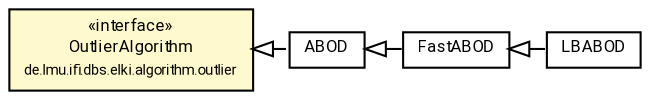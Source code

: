 #!/usr/local/bin/dot
#
# Class diagram 
# Generated by UMLGraph version R5_7_2-60-g0e99a6 (http://www.spinellis.gr/umlgraph/)
#

digraph G {
	graph [fontnames="svg"]
	edge [fontname="Roboto",fontsize=7,labelfontname="Roboto",labelfontsize=7,color="black"];
	node [fontname="Roboto",fontcolor="black",fontsize=8,shape=plaintext,margin=0,width=0,height=0];
	nodesep=0.15;
	ranksep=0.25;
	rankdir=LR;
	// de.lmu.ifi.dbs.elki.algorithm.outlier.anglebased.LBABOD<V extends de.lmu.ifi.dbs.elki.data.NumberVector>
	c766993 [label=<<table title="de.lmu.ifi.dbs.elki.algorithm.outlier.anglebased.LBABOD" border="0" cellborder="1" cellspacing="0" cellpadding="2" href="LBABOD.html" target="_parent">
		<tr><td><table border="0" cellspacing="0" cellpadding="1">
		<tr><td align="center" balign="center"> <font face="Roboto">LBABOD</font> </td></tr>
		</table></td></tr>
		</table>>, URL="LBABOD.html"];
	// de.lmu.ifi.dbs.elki.algorithm.outlier.anglebased.FastABOD<V extends de.lmu.ifi.dbs.elki.data.NumberVector>
	c766995 [label=<<table title="de.lmu.ifi.dbs.elki.algorithm.outlier.anglebased.FastABOD" border="0" cellborder="1" cellspacing="0" cellpadding="2" href="FastABOD.html" target="_parent">
		<tr><td><table border="0" cellspacing="0" cellpadding="1">
		<tr><td align="center" balign="center"> <font face="Roboto">FastABOD</font> </td></tr>
		</table></td></tr>
		</table>>, URL="FastABOD.html"];
	// de.lmu.ifi.dbs.elki.algorithm.outlier.anglebased.ABOD<V extends de.lmu.ifi.dbs.elki.data.NumberVector>
	c766997 [label=<<table title="de.lmu.ifi.dbs.elki.algorithm.outlier.anglebased.ABOD" border="0" cellborder="1" cellspacing="0" cellpadding="2" href="ABOD.html" target="_parent">
		<tr><td><table border="0" cellspacing="0" cellpadding="1">
		<tr><td align="center" balign="center"> <font face="Roboto">ABOD</font> </td></tr>
		</table></td></tr>
		</table>>, URL="ABOD.html"];
	// de.lmu.ifi.dbs.elki.algorithm.outlier.OutlierAlgorithm
	c767049 [label=<<table title="de.lmu.ifi.dbs.elki.algorithm.outlier.OutlierAlgorithm" border="0" cellborder="1" cellspacing="0" cellpadding="2" bgcolor="LemonChiffon" href="../OutlierAlgorithm.html" target="_parent">
		<tr><td><table border="0" cellspacing="0" cellpadding="1">
		<tr><td align="center" balign="center"> &#171;interface&#187; </td></tr>
		<tr><td align="center" balign="center"> <font face="Roboto">OutlierAlgorithm</font> </td></tr>
		<tr><td align="center" balign="center"> <font face="Roboto" point-size="7.0">de.lmu.ifi.dbs.elki.algorithm.outlier</font> </td></tr>
		</table></td></tr>
		</table>>, URL="../OutlierAlgorithm.html"];
	// de.lmu.ifi.dbs.elki.algorithm.outlier.anglebased.LBABOD<V extends de.lmu.ifi.dbs.elki.data.NumberVector> extends de.lmu.ifi.dbs.elki.algorithm.outlier.anglebased.FastABOD<V extends de.lmu.ifi.dbs.elki.data.NumberVector>
	c766995 -> c766993 [arrowtail=empty,dir=back,weight=10];
	// de.lmu.ifi.dbs.elki.algorithm.outlier.anglebased.FastABOD<V extends de.lmu.ifi.dbs.elki.data.NumberVector> extends de.lmu.ifi.dbs.elki.algorithm.outlier.anglebased.ABOD<V extends de.lmu.ifi.dbs.elki.data.NumberVector>
	c766997 -> c766995 [arrowtail=empty,dir=back,weight=10];
	// de.lmu.ifi.dbs.elki.algorithm.outlier.anglebased.ABOD<V extends de.lmu.ifi.dbs.elki.data.NumberVector> implements de.lmu.ifi.dbs.elki.algorithm.outlier.OutlierAlgorithm
	c767049 -> c766997 [arrowtail=empty,style=dashed,dir=back,weight=9];
}

